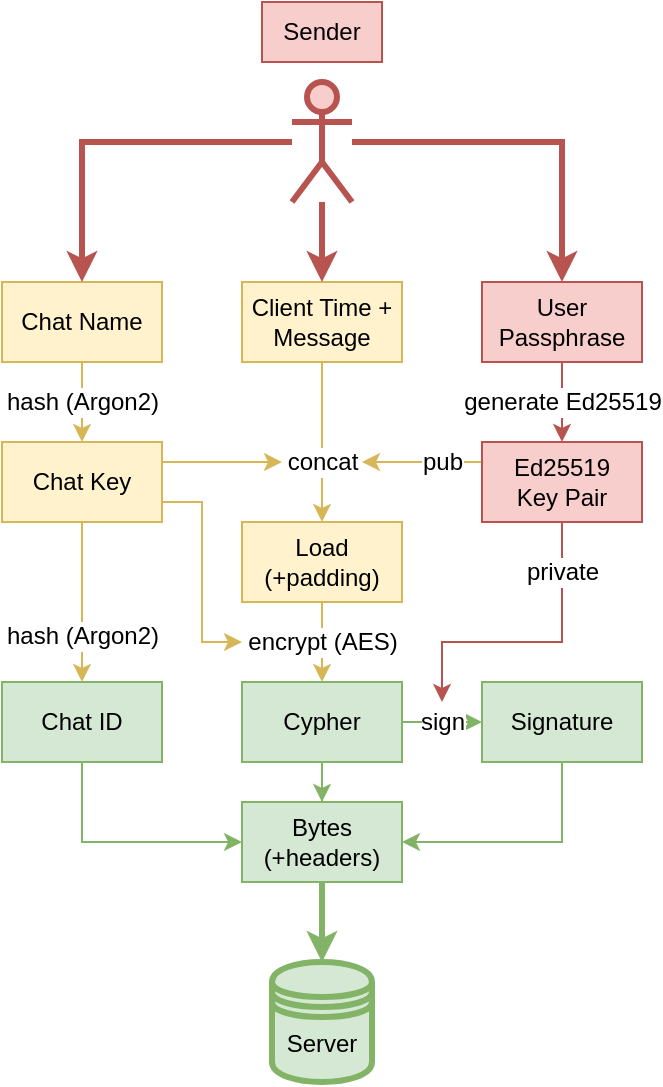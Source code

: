 <mxfile version="20.2.2" type="device" pages="3"><diagram id="xZLzXrFJzc1ec_x03kVY" name="Sending"><mxGraphModel dx="2249" dy="904" grid="1" gridSize="10" guides="1" tooltips="1" connect="1" arrows="1" fold="1" page="1" pageScale="1" pageWidth="827" pageHeight="1169" math="0" shadow="0"><root><mxCell id="0"/><mxCell id="1" parent="0"/><mxCell id="-_7NC-rYwstPteByKh4L-1" value="&lt;font style=&quot;font-size: 12px;&quot;&gt;hash (Argon2)&lt;/font&gt;" style="edgeStyle=orthogonalEdgeStyle;rounded=0;orthogonalLoop=1;jettySize=auto;html=1;fillColor=#fff2cc;strokeColor=#d6b656;" parent="1" source="-_7NC-rYwstPteByKh4L-2" target="-_7NC-rYwstPteByKh4L-24" edge="1"><mxGeometry relative="1" as="geometry"><mxPoint as="offset"/></mxGeometry></mxCell><mxCell id="-_7NC-rYwstPteByKh4L-2" value="Chat Name" style="rounded=0;whiteSpace=wrap;html=1;fillColor=#fff2cc;strokeColor=#d6b656;" parent="1" vertex="1"><mxGeometry x="-800" y="160" width="80" height="40" as="geometry"/></mxCell><mxCell id="-_7NC-rYwstPteByKh4L-3" value="generate Ed25519" style="edgeStyle=orthogonalEdgeStyle;rounded=0;orthogonalLoop=1;jettySize=auto;html=1;fontFamily=Helvetica;fontSize=12;fontColor=default;fillColor=#f8cecc;strokeColor=#b85450;" parent="1" source="-_7NC-rYwstPteByKh4L-4" target="-_7NC-rYwstPteByKh4L-10" edge="1"><mxGeometry relative="1" as="geometry"><mxPoint as="offset"/></mxGeometry></mxCell><mxCell id="-_7NC-rYwstPteByKh4L-4" value="User Passphrase" style="rounded=0;whiteSpace=wrap;html=1;fillColor=#f8cecc;strokeColor=#b85450;" parent="1" vertex="1"><mxGeometry x="-560" y="160" width="80" height="40" as="geometry"/></mxCell><mxCell id="-_7NC-rYwstPteByKh4L-5" value="concat" style="edgeStyle=orthogonalEdgeStyle;rounded=0;orthogonalLoop=1;jettySize=auto;html=1;entryX=0.5;entryY=0;entryDx=0;entryDy=0;fontSize=12;fillColor=#fff2cc;strokeColor=#d6b656;" parent="1" source="-_7NC-rYwstPteByKh4L-6" target="-_7NC-rYwstPteByKh4L-12" edge="1"><mxGeometry x="0.25" relative="1" as="geometry"><Array as="points"/><mxPoint as="offset"/></mxGeometry></mxCell><mxCell id="-_7NC-rYwstPteByKh4L-6" value="Client Time + Message" style="rounded=0;whiteSpace=wrap;html=1;fillColor=#fff2cc;strokeColor=#d6b656;" parent="1" vertex="1"><mxGeometry x="-680" y="160" width="80" height="40" as="geometry"/></mxCell><mxCell id="-_7NC-rYwstPteByKh4L-7" style="edgeStyle=orthogonalEdgeStyle;rounded=0;orthogonalLoop=1;jettySize=auto;html=1;entryX=0;entryY=0.5;entryDx=0;entryDy=0;fontSize=12;exitX=0.5;exitY=1;exitDx=0;exitDy=0;fillColor=#d5e8d4;strokeColor=#82b366;" parent="1" source="-_7NC-rYwstPteByKh4L-8" target="-_7NC-rYwstPteByKh4L-14" edge="1"><mxGeometry relative="1" as="geometry"/></mxCell><mxCell id="-_7NC-rYwstPteByKh4L-8" value="Chat ID" style="rounded=0;whiteSpace=wrap;html=1;fontFamily=Helvetica;fontSize=12;fillColor=#d5e8d4;strokeColor=#82b366;" parent="1" vertex="1"><mxGeometry x="-800" y="360" width="80" height="40" as="geometry"/></mxCell><mxCell id="-_7NC-rYwstPteByKh4L-9" value="pub" style="edgeStyle=orthogonalEdgeStyle;rounded=0;orthogonalLoop=1;jettySize=auto;html=1;fontSize=12;fillColor=#fff2cc;strokeColor=#d6b656;exitX=0;exitY=0.25;exitDx=0;exitDy=0;" parent="1" source="-_7NC-rYwstPteByKh4L-10" edge="1"><mxGeometry x="-0.333" relative="1" as="geometry"><mxPoint x="-620" y="250" as="targetPoint"/><mxPoint as="offset"/></mxGeometry></mxCell><mxCell id="-_7NC-rYwstPteByKh4L-10" value="&lt;div&gt;Ed25519&lt;/div&gt;&lt;div&gt;Key Pair&lt;br&gt;&lt;/div&gt;" style="rounded=0;whiteSpace=wrap;html=1;fontFamily=Helvetica;fontSize=12;fillColor=#f8cecc;strokeColor=#b85450;" parent="1" vertex="1"><mxGeometry x="-560" y="240" width="80" height="40" as="geometry"/></mxCell><mxCell id="-_7NC-rYwstPteByKh4L-11" value="encrypt (AES)" style="edgeStyle=orthogonalEdgeStyle;rounded=0;orthogonalLoop=1;jettySize=auto;html=1;fontSize=12;fillColor=#fff2cc;strokeColor=#d6b656;" parent="1" source="-_7NC-rYwstPteByKh4L-12" target="-_7NC-rYwstPteByKh4L-27" edge="1"><mxGeometry relative="1" as="geometry"><mxPoint as="offset"/></mxGeometry></mxCell><mxCell id="-_7NC-rYwstPteByKh4L-12" value="&lt;div&gt;Load&lt;/div&gt;&lt;div&gt;(+padding)&lt;br&gt;&lt;/div&gt;" style="rounded=0;whiteSpace=wrap;html=1;fontFamily=Helvetica;fontSize=12;fillColor=#fff2cc;strokeColor=#d6b656;" parent="1" vertex="1"><mxGeometry x="-680" y="280" width="80" height="40" as="geometry"/></mxCell><mxCell id="-_7NC-rYwstPteByKh4L-13" value="" style="edgeStyle=orthogonalEdgeStyle;rounded=0;orthogonalLoop=1;jettySize=auto;html=1;fontFamily=Helvetica;fontSize=12;fontColor=default;strokeWidth=3;fillColor=#d5e8d4;strokeColor=#82b366;entryX=0.5;entryY=0;entryDx=0;entryDy=0;" parent="1" source="-_7NC-rYwstPteByKh4L-14" target="-_7NC-rYwstPteByKh4L-19" edge="1"><mxGeometry relative="1" as="geometry"><mxPoint x="-440" y="580" as="targetPoint"/></mxGeometry></mxCell><mxCell id="-_7NC-rYwstPteByKh4L-14" value="&lt;div&gt;Bytes&lt;/div&gt;&lt;div&gt;(+headers)&lt;br&gt;&lt;/div&gt;" style="rounded=0;whiteSpace=wrap;html=1;fontFamily=Helvetica;fontSize=12;fillColor=#d5e8d4;strokeColor=#82b366;" parent="1" vertex="1"><mxGeometry x="-680" y="420" width="80" height="40" as="geometry"/></mxCell><mxCell id="-_7NC-rYwstPteByKh4L-15" style="edgeStyle=orthogonalEdgeStyle;rounded=0;orthogonalLoop=1;jettySize=auto;html=1;entryX=0.5;entryY=0;entryDx=0;entryDy=0;fontFamily=Helvetica;fontSize=12;fontColor=default;strokeWidth=3;fillColor=#f8cecc;strokeColor=#b85450;" parent="1" source="-_7NC-rYwstPteByKh4L-18" target="-_7NC-rYwstPteByKh4L-4" edge="1"><mxGeometry relative="1" as="geometry"/></mxCell><mxCell id="-_7NC-rYwstPteByKh4L-16" style="edgeStyle=orthogonalEdgeStyle;rounded=0;orthogonalLoop=1;jettySize=auto;html=1;entryX=0.5;entryY=0;entryDx=0;entryDy=0;fontFamily=Helvetica;fontSize=12;fontColor=default;strokeWidth=3;fillColor=#f8cecc;strokeColor=#b85450;" parent="1" source="-_7NC-rYwstPteByKh4L-18" target="-_7NC-rYwstPteByKh4L-6" edge="1"><mxGeometry relative="1" as="geometry"/></mxCell><mxCell id="-_7NC-rYwstPteByKh4L-17" style="edgeStyle=orthogonalEdgeStyle;rounded=0;orthogonalLoop=1;jettySize=auto;html=1;entryX=0.5;entryY=0;entryDx=0;entryDy=0;fontFamily=Helvetica;fontSize=12;fontColor=default;strokeWidth=3;fillColor=#f8cecc;strokeColor=#b85450;" parent="1" source="-_7NC-rYwstPteByKh4L-18" target="-_7NC-rYwstPteByKh4L-2" edge="1"><mxGeometry relative="1" as="geometry"/></mxCell><mxCell id="-_7NC-rYwstPteByKh4L-18" value="" style="shape=umlActor;verticalLabelPosition=bottom;verticalAlign=top;html=1;outlineConnect=0;rounded=0;fontFamily=Helvetica;fontSize=12;strokeColor=#b85450;strokeWidth=3;fillColor=#f8cecc;" parent="1" vertex="1"><mxGeometry x="-655" y="60" width="30" height="60" as="geometry"/></mxCell><mxCell id="-_7NC-rYwstPteByKh4L-19" value="&lt;div&gt;Server&lt;/div&gt;" style="shape=datastore;whiteSpace=wrap;html=1;rounded=0;fontFamily=Helvetica;fontSize=12;strokeColor=#82b366;strokeWidth=3;fillColor=#d5e8d4;" parent="1" vertex="1"><mxGeometry x="-665" y="500" width="50" height="60" as="geometry"/></mxCell><mxCell id="-_7NC-rYwstPteByKh4L-20" value="Sender" style="text;html=1;strokeColor=#b85450;fillColor=#f8cecc;align=center;verticalAlign=middle;whiteSpace=wrap;rounded=0;fontSize=12;" parent="1" vertex="1"><mxGeometry x="-670" y="20" width="60" height="30" as="geometry"/></mxCell><mxCell id="-_7NC-rYwstPteByKh4L-21" value="&lt;font style=&quot;font-size: 12px;&quot;&gt;hash (&lt;/font&gt;&lt;font style=&quot;font-size: 12px;&quot;&gt;&lt;font style=&quot;font-size: 12px;&quot;&gt;Argon2&lt;/font&gt;)&lt;br&gt;&lt;/font&gt;" style="edgeStyle=orthogonalEdgeStyle;rounded=0;orthogonalLoop=1;jettySize=auto;html=1;fillColor=#fff2cc;strokeColor=#d6b656;" parent="1" source="-_7NC-rYwstPteByKh4L-24" target="-_7NC-rYwstPteByKh4L-8" edge="1"><mxGeometry x="0.429" relative="1" as="geometry"><mxPoint as="offset"/></mxGeometry></mxCell><mxCell id="-_7NC-rYwstPteByKh4L-22" style="edgeStyle=orthogonalEdgeStyle;rounded=0;orthogonalLoop=1;jettySize=auto;html=1;fontSize=12;fillColor=#fff2cc;strokeColor=#d6b656;exitX=1;exitY=0.75;exitDx=0;exitDy=0;" parent="1" source="-_7NC-rYwstPteByKh4L-24" edge="1"><mxGeometry relative="1" as="geometry"><mxPoint x="-680" y="340" as="targetPoint"/><Array as="points"><mxPoint x="-700" y="270"/><mxPoint x="-700" y="340"/><mxPoint x="-680" y="340"/></Array></mxGeometry></mxCell><mxCell id="-_7NC-rYwstPteByKh4L-23" style="edgeStyle=orthogonalEdgeStyle;rounded=0;orthogonalLoop=1;jettySize=auto;html=1;fontSize=12;exitX=1;exitY=0.25;exitDx=0;exitDy=0;fillColor=#fff2cc;strokeColor=#d6b656;" parent="1" source="-_7NC-rYwstPteByKh4L-24" edge="1"><mxGeometry relative="1" as="geometry"><mxPoint x="-660" y="250" as="targetPoint"/><Array as="points"><mxPoint x="-660" y="250"/></Array></mxGeometry></mxCell><mxCell id="-_7NC-rYwstPteByKh4L-24" value="Chat Key" style="rounded=0;whiteSpace=wrap;html=1;fillColor=#fff2cc;strokeColor=#d6b656;" parent="1" vertex="1"><mxGeometry x="-800" y="240" width="80" height="40" as="geometry"/></mxCell><mxCell id="-_7NC-rYwstPteByKh4L-25" value="sign" style="edgeStyle=orthogonalEdgeStyle;rounded=0;orthogonalLoop=1;jettySize=auto;html=1;fontSize=12;fillColor=#d5e8d4;strokeColor=#82b366;entryX=0;entryY=0.5;entryDx=0;entryDy=0;" parent="1" source="-_7NC-rYwstPteByKh4L-27" target="-_7NC-rYwstPteByKh4L-29" edge="1"><mxGeometry relative="1" as="geometry"><mxPoint as="offset"/></mxGeometry></mxCell><mxCell id="-_7NC-rYwstPteByKh4L-26" style="edgeStyle=orthogonalEdgeStyle;rounded=0;orthogonalLoop=1;jettySize=auto;html=1;entryX=0.5;entryY=0;entryDx=0;entryDy=0;fontSize=12;fillColor=#d5e8d4;strokeColor=#82b366;" parent="1" source="-_7NC-rYwstPteByKh4L-27" target="-_7NC-rYwstPteByKh4L-14" edge="1"><mxGeometry relative="1" as="geometry"/></mxCell><mxCell id="-_7NC-rYwstPteByKh4L-27" value="Cypher" style="rounded=0;whiteSpace=wrap;html=1;fontFamily=Helvetica;fontSize=12;fillColor=#d5e8d4;strokeColor=#82b366;" parent="1" vertex="1"><mxGeometry x="-680" y="360" width="80" height="40" as="geometry"/></mxCell><mxCell id="-_7NC-rYwstPteByKh4L-28" style="edgeStyle=orthogonalEdgeStyle;rounded=0;orthogonalLoop=1;jettySize=auto;html=1;entryX=1;entryY=0.5;entryDx=0;entryDy=0;fontSize=12;exitX=0.5;exitY=1;exitDx=0;exitDy=0;fillColor=#d5e8d4;strokeColor=#82b366;" parent="1" source="-_7NC-rYwstPteByKh4L-29" target="-_7NC-rYwstPteByKh4L-14" edge="1"><mxGeometry relative="1" as="geometry"/></mxCell><mxCell id="-_7NC-rYwstPteByKh4L-29" value="Signature" style="rounded=0;whiteSpace=wrap;html=1;fontFamily=Helvetica;fontSize=12;fillColor=#d5e8d4;strokeColor=#82b366;" parent="1" vertex="1"><mxGeometry x="-560" y="360" width="80" height="40" as="geometry"/></mxCell><mxCell id="-_7NC-rYwstPteByKh4L-36" value="private" style="endArrow=classic;html=1;rounded=0;fontFamily=Helvetica;fontSize=12;fontColor=default;strokeWidth=1;fillColor=#f8cecc;strokeColor=#b85450;edgeStyle=orthogonalEdgeStyle;exitX=0.5;exitY=1;exitDx=0;exitDy=0;" parent="1" source="-_7NC-rYwstPteByKh4L-10" edge="1"><mxGeometry x="-0.667" width="50" height="50" relative="1" as="geometry"><mxPoint x="-520" y="210" as="sourcePoint"/><mxPoint x="-580" y="370" as="targetPoint"/><Array as="points"><mxPoint x="-520" y="340"/><mxPoint x="-580" y="340"/></Array><mxPoint as="offset"/></mxGeometry></mxCell></root></mxGraphModel></diagram><diagram id="hAGrTTBokDGOaWLGZf9r" name="Receiving"><mxGraphModel dx="2009" dy="783" grid="1" gridSize="10" guides="1" tooltips="1" connect="1" arrows="1" fold="1" page="1" pageScale="1" pageWidth="827" pageHeight="1169" math="0" shadow="0"><root><mxCell id="0"/><mxCell id="1" parent="0"/><mxCell id="O479JYSg34DaFg7XY8rN-1" value="&lt;div&gt;Server&lt;/div&gt;" style="shape=datastore;whiteSpace=wrap;html=1;rounded=0;fontFamily=Helvetica;fontSize=12;strokeColor=#82b366;strokeWidth=3;fillColor=#d5e8d4;" vertex="1" parent="1"><mxGeometry x="-785" y="60" width="50" height="60" as="geometry"/></mxCell><mxCell id="O479JYSg34DaFg7XY8rN-2" value="Reciever" style="text;html=1;strokeColor=#d6b656;fillColor=#fff2cc;align=center;verticalAlign=middle;whiteSpace=wrap;rounded=0;fontSize=12;" vertex="1" parent="1"><mxGeometry x="-660" y="60" width="60" height="30" as="geometry"/></mxCell><mxCell id="O479JYSg34DaFg7XY8rN-3" value="" style="shape=umlActor;verticalLabelPosition=bottom;verticalAlign=top;html=1;outlineConnect=0;rounded=0;fontFamily=Helvetica;fontSize=12;strokeColor=#d6b656;strokeWidth=3;fillColor=#fff2cc;" vertex="1" parent="1"><mxGeometry x="-695" y="60" width="30" height="60" as="geometry"/></mxCell><mxCell id="O479JYSg34DaFg7XY8rN-4" value="&lt;font style=&quot;font-size: 12px;&quot;&gt;hash (Argon2)&lt;/font&gt;" style="edgeStyle=orthogonalEdgeStyle;rounded=0;orthogonalLoop=1;jettySize=auto;html=1;fontSize=12;fillColor=#fff2cc;strokeColor=#d6b656;" edge="1" parent="1" source="O479JYSg34DaFg7XY8rN-5" target="O479JYSg34DaFg7XY8rN-12"><mxGeometry relative="1" as="geometry"><mxPoint as="offset"/></mxGeometry></mxCell><mxCell id="O479JYSg34DaFg7XY8rN-5" value="Chat Name" style="rounded=0;whiteSpace=wrap;html=1;fillColor=#fff2cc;strokeColor=#d6b656;" vertex="1" parent="1"><mxGeometry x="-720" y="160" width="80" height="40" as="geometry"/></mxCell><mxCell id="O479JYSg34DaFg7XY8rN-6" style="edgeStyle=orthogonalEdgeStyle;rounded=0;orthogonalLoop=1;jettySize=auto;html=1;entryX=0.5;entryY=0;entryDx=0;entryDy=0;fontFamily=Helvetica;fontSize=12;fontColor=default;strokeWidth=3;fillColor=#fff2cc;strokeColor=#d6b656;" edge="1" parent="1" source="O479JYSg34DaFg7XY8rN-3" target="O479JYSg34DaFg7XY8rN-5"><mxGeometry relative="1" as="geometry"><mxPoint x="-683" y="130" as="sourcePoint"/><mxPoint x="-683" y="160" as="targetPoint"/></mxGeometry></mxCell><mxCell id="GWrurifpLvIn3Dj_nIwv-2" style="edgeStyle=orthogonalEdgeStyle;rounded=0;orthogonalLoop=1;jettySize=auto;html=1;exitX=0;exitY=0.5;exitDx=0;exitDy=0;fontSize=12;fillColor=#d5e8d4;strokeColor=#82b366;" edge="1" parent="1" source="O479JYSg34DaFg7XY8rN-8"><mxGeometry relative="1" as="geometry"><mxPoint x="-740" y="340" as="targetPoint"/></mxGeometry></mxCell><mxCell id="O479JYSg34DaFg7XY8rN-8" value="Chat ID" style="rounded=0;whiteSpace=wrap;html=1;fontFamily=Helvetica;fontSize=12;fillColor=#d5e8d4;strokeColor=#82b366;" vertex="1" parent="1"><mxGeometry x="-720" y="320" width="80" height="40" as="geometry"/></mxCell><mxCell id="O479JYSg34DaFg7XY8rN-9" value="&lt;font style=&quot;font-size: 12px;&quot;&gt;hash (Argon2)&lt;/font&gt;" style="edgeStyle=orthogonalEdgeStyle;rounded=0;orthogonalLoop=1;jettySize=auto;html=1;fontSize=12;fillColor=#fff2cc;strokeColor=#d6b656;" edge="1" parent="1" source="O479JYSg34DaFg7XY8rN-12" target="O479JYSg34DaFg7XY8rN-8"><mxGeometry relative="1" as="geometry"><mxPoint as="offset"/></mxGeometry></mxCell><mxCell id="O479JYSg34DaFg7XY8rN-10" style="edgeStyle=orthogonalEdgeStyle;rounded=0;orthogonalLoop=1;jettySize=auto;html=1;fontSize=12;fillColor=#fff2cc;strokeColor=#d6b656;exitX=1;exitY=0.75;exitDx=0;exitDy=0;" edge="1" parent="1" source="O479JYSg34DaFg7XY8rN-12"><mxGeometry relative="1" as="geometry"><mxPoint x="-605" y="380" as="targetPoint"/><Array as="points"><mxPoint x="-620" y="270"/><mxPoint x="-620" y="380"/></Array></mxGeometry></mxCell><mxCell id="O479JYSg34DaFg7XY8rN-11" style="edgeStyle=orthogonalEdgeStyle;rounded=0;orthogonalLoop=1;jettySize=auto;html=1;entryX=0;entryY=0.5;entryDx=0;entryDy=0;fontSize=12;exitX=1;exitY=0.25;exitDx=0;exitDy=0;fillColor=#e1d5e7;strokeColor=#9673a6;" edge="1" parent="1" source="O479JYSg34DaFg7XY8rN-12" target="O479JYSg34DaFg7XY8rN-36"><mxGeometry relative="1" as="geometry"/></mxCell><mxCell id="O479JYSg34DaFg7XY8rN-12" value="Chat Key" style="rounded=0;whiteSpace=wrap;html=1;fillColor=#fff2cc;strokeColor=#d6b656;" vertex="1" parent="1"><mxGeometry x="-720" y="240" width="80" height="40" as="geometry"/></mxCell><mxCell id="O479JYSg34DaFg7XY8rN-13" style="edgeStyle=orthogonalEdgeStyle;rounded=0;orthogonalLoop=1;jettySize=auto;html=1;exitX=0.5;exitY=1;exitDx=0;exitDy=0;entryX=0;entryY=0.5;entryDx=0;entryDy=0;fontSize=12;fillColor=#d5e8d4;strokeColor=#82b366;" edge="1" parent="1" source="O479JYSg34DaFg7XY8rN-16" target="O479JYSg34DaFg7XY8rN-23"><mxGeometry relative="1" as="geometry"><Array as="points"><mxPoint x="-680" y="500"/></Array></mxGeometry></mxCell><mxCell id="O479JYSg34DaFg7XY8rN-14" style="edgeStyle=orthogonalEdgeStyle;rounded=0;orthogonalLoop=1;jettySize=auto;html=1;exitX=0.75;exitY=1;exitDx=0;exitDy=0;entryX=0.25;entryY=1;entryDx=0;entryDy=0;fontSize=12;fillColor=#d5e8d4;strokeColor=#82b366;" edge="1" parent="1" source="O479JYSg34DaFg7XY8rN-16" target="O479JYSg34DaFg7XY8rN-19"><mxGeometry relative="1" as="geometry"/></mxCell><mxCell id="O479JYSg34DaFg7XY8rN-15" style="edgeStyle=orthogonalEdgeStyle;rounded=0;orthogonalLoop=1;jettySize=auto;html=1;exitX=0.25;exitY=1;exitDx=0;exitDy=0;entryX=0.25;entryY=0;entryDx=0;entryDy=0;fontSize=12;fillColor=#d5e8d4;strokeColor=#82b366;" edge="1" parent="1" source="O479JYSg34DaFg7XY8rN-16" target="O479JYSg34DaFg7XY8rN-21"><mxGeometry relative="1" as="geometry"/></mxCell><mxCell id="O479JYSg34DaFg7XY8rN-16" value="&lt;div&gt;Bytes&lt;/div&gt;&lt;div&gt;(1 message)&lt;br&gt;&lt;/div&gt;" style="rounded=0;whiteSpace=wrap;html=1;fontFamily=Helvetica;fontSize=12;fillColor=#d5e8d4;strokeColor=#82b366;" vertex="1" parent="1"><mxGeometry x="-720" y="400" width="80" height="40" as="geometry"/></mxCell><mxCell id="O479JYSg34DaFg7XY8rN-17" value="&lt;div&gt;decrypt (AES)&lt;br&gt;&lt;/div&gt;" style="edgeStyle=orthogonalEdgeStyle;rounded=0;orthogonalLoop=1;jettySize=auto;html=1;entryX=0.5;entryY=1;entryDx=0;entryDy=0;fontSize=12;fillColor=#d5e8d4;strokeColor=#82b366;" edge="1" parent="1" source="O479JYSg34DaFg7XY8rN-19" target="O479JYSg34DaFg7XY8rN-35"><mxGeometry relative="1" as="geometry"><mxPoint as="offset"/></mxGeometry></mxCell><mxCell id="O479JYSg34DaFg7XY8rN-18" style="edgeStyle=orthogonalEdgeStyle;rounded=0;orthogonalLoop=1;jettySize=auto;html=1;exitX=0.75;exitY=1;exitDx=0;exitDy=0;entryX=0.25;entryY=0;entryDx=0;entryDy=0;fontSize=12;fillColor=#e1d5e7;strokeColor=#9673a6;" edge="1" parent="1" source="O479JYSg34DaFg7XY8rN-19" target="O479JYSg34DaFg7XY8rN-38"><mxGeometry relative="1" as="geometry"/></mxCell><mxCell id="O479JYSg34DaFg7XY8rN-19" value="Cypher" style="rounded=0;whiteSpace=wrap;html=1;fontFamily=Helvetica;fontSize=12;fillColor=#d5e8d4;strokeColor=#82b366;" vertex="1" parent="1"><mxGeometry x="-600" y="400" width="80" height="40" as="geometry"/></mxCell><mxCell id="O479JYSg34DaFg7XY8rN-20" value="" style="edgeStyle=orthogonalEdgeStyle;rounded=0;orthogonalLoop=1;jettySize=auto;html=1;fontSize=12;fillColor=#e1d5e7;strokeColor=#9673a6;" edge="1" parent="1" source="O479JYSg34DaFg7XY8rN-21" target="O479JYSg34DaFg7XY8rN-37"><mxGeometry relative="1" as="geometry"/></mxCell><mxCell id="O479JYSg34DaFg7XY8rN-21" value="Server time" style="rounded=0;whiteSpace=wrap;html=1;fontFamily=Helvetica;fontSize=12;fillColor=#d5e8d4;strokeColor=#82b366;" vertex="1" parent="1"><mxGeometry x="-720" y="540" width="80" height="40" as="geometry"/></mxCell><mxCell id="O479JYSg34DaFg7XY8rN-22" value="" style="edgeStyle=orthogonalEdgeStyle;rounded=0;orthogonalLoop=1;jettySize=auto;html=1;fontSize=12;fillColor=#e1d5e7;strokeColor=#9673a6;" edge="1" parent="1" source="O479JYSg34DaFg7XY8rN-23" target="O479JYSg34DaFg7XY8rN-38"><mxGeometry relative="1" as="geometry"/></mxCell><mxCell id="O479JYSg34DaFg7XY8rN-23" value="Signature" style="rounded=0;whiteSpace=wrap;html=1;fontFamily=Helvetica;fontSize=12;fillColor=#d5e8d4;strokeColor=#82b366;" vertex="1" parent="1"><mxGeometry x="-600" y="480" width="80" height="40" as="geometry"/></mxCell><mxCell id="O479JYSg34DaFg7XY8rN-24" style="edgeStyle=orthogonalEdgeStyle;rounded=0;orthogonalLoop=1;jettySize=auto;html=1;exitX=0.5;exitY=0;exitDx=0;exitDy=0;entryX=0.5;entryY=1;entryDx=0;entryDy=0;fontSize=12;fillColor=#e1d5e7;strokeColor=#9673a6;" edge="1" parent="1" source="O479JYSg34DaFg7XY8rN-25" target="O479JYSg34DaFg7XY8rN-36"><mxGeometry relative="1" as="geometry"/></mxCell><mxCell id="O479JYSg34DaFg7XY8rN-25" value="&lt;div&gt;Received&lt;/div&gt;&lt;div&gt;Chat Key&lt;br&gt;&lt;/div&gt;" style="rounded=0;whiteSpace=wrap;html=1;fontFamily=Helvetica;fontSize=12;fillColor=#fff2cc;strokeColor=#d6b656;" vertex="1" parent="1"><mxGeometry x="-600" y="240" width="80" height="40" as="geometry"/></mxCell><mxCell id="O479JYSg34DaFg7XY8rN-26" value="" style="edgeStyle=orthogonalEdgeStyle;rounded=0;orthogonalLoop=1;jettySize=auto;html=1;fontSize=12;fillColor=#e1d5e7;strokeColor=#9673a6;" edge="1" parent="1" source="O479JYSg34DaFg7XY8rN-27" target="O479JYSg34DaFg7XY8rN-37"><mxGeometry relative="1" as="geometry"/></mxCell><mxCell id="O479JYSg34DaFg7XY8rN-27" value="&lt;div&gt;Received&lt;/div&gt;&lt;div&gt;Time&lt;br&gt;&lt;/div&gt;" style="rounded=0;whiteSpace=wrap;html=1;fontFamily=Helvetica;fontSize=12;fillColor=#fff2cc;strokeColor=#d6b656;" vertex="1" parent="1"><mxGeometry x="-480" y="540" width="80" height="40" as="geometry"/></mxCell><mxCell id="O479JYSg34DaFg7XY8rN-28" value="Message" style="rounded=0;whiteSpace=wrap;html=1;fontFamily=Helvetica;fontSize=12;fillColor=#fff2cc;strokeColor=#d6b656;" vertex="1" parent="1"><mxGeometry x="-480" y="280" width="80" height="40" as="geometry"/></mxCell><mxCell id="O479JYSg34DaFg7XY8rN-29" style="edgeStyle=orthogonalEdgeStyle;rounded=0;orthogonalLoop=1;jettySize=auto;html=1;exitX=0.75;exitY=1;exitDx=0;exitDy=0;entryX=0.75;entryY=0;entryDx=0;entryDy=0;fontSize=12;fillColor=#e1d5e7;strokeColor=#9673a6;" edge="1" parent="1" source="O479JYSg34DaFg7XY8rN-30" target="O479JYSg34DaFg7XY8rN-38"><mxGeometry relative="1" as="geometry"/></mxCell><mxCell id="O479JYSg34DaFg7XY8rN-30" value="Public Key" style="rounded=0;whiteSpace=wrap;html=1;fontFamily=Helvetica;fontSize=12;fillColor=#fff2cc;strokeColor=#d6b656;" vertex="1" parent="1"><mxGeometry x="-480" y="400" width="80" height="40" as="geometry"/></mxCell><mxCell id="O479JYSg34DaFg7XY8rN-31" value="" style="edgeStyle=orthogonalEdgeStyle;rounded=0;orthogonalLoop=1;jettySize=auto;html=1;fontSize=12;fillColor=#fff2cc;strokeColor=#d6b656;" edge="1" parent="1" source="O479JYSg34DaFg7XY8rN-35" target="O479JYSg34DaFg7XY8rN-25"><mxGeometry relative="1" as="geometry"/></mxCell><mxCell id="O479JYSg34DaFg7XY8rN-32" style="edgeStyle=orthogonalEdgeStyle;rounded=0;orthogonalLoop=1;jettySize=auto;html=1;exitX=1;exitY=0.75;exitDx=0;exitDy=0;fontSize=12;fillColor=#fff2cc;strokeColor=#d6b656;" edge="1" parent="1" source="O479JYSg34DaFg7XY8rN-35" target="O479JYSg34DaFg7XY8rN-30"><mxGeometry relative="1" as="geometry"><Array as="points"><mxPoint x="-440" y="350"/></Array></mxGeometry></mxCell><mxCell id="O479JYSg34DaFg7XY8rN-33" style="edgeStyle=orthogonalEdgeStyle;rounded=0;orthogonalLoop=1;jettySize=auto;html=1;fontSize=12;fillColor=#fff2cc;strokeColor=#d6b656;entryX=1;entryY=0.5;entryDx=0;entryDy=0;" edge="1" parent="1" source="O479JYSg34DaFg7XY8rN-35" target="O479JYSg34DaFg7XY8rN-27"><mxGeometry relative="1" as="geometry"><Array as="points"><mxPoint x="-380" y="340"/><mxPoint x="-380" y="560"/></Array></mxGeometry></mxCell><mxCell id="O479JYSg34DaFg7XY8rN-34" style="edgeStyle=orthogonalEdgeStyle;rounded=0;orthogonalLoop=1;jettySize=auto;html=1;exitX=1;exitY=0.25;exitDx=0;exitDy=0;entryX=0;entryY=0.5;entryDx=0;entryDy=0;fontSize=12;fillColor=#fff2cc;strokeColor=#d6b656;" edge="1" parent="1" source="O479JYSg34DaFg7XY8rN-35" target="O479JYSg34DaFg7XY8rN-28"><mxGeometry relative="1" as="geometry"/></mxCell><mxCell id="O479JYSg34DaFg7XY8rN-35" value="&lt;div&gt;Load&lt;/div&gt;&lt;div&gt;(+padding)&lt;br&gt;&lt;/div&gt;" style="rounded=0;whiteSpace=wrap;html=1;fontFamily=Helvetica;fontSize=12;fillColor=#fff2cc;strokeColor=#d6b656;" vertex="1" parent="1"><mxGeometry x="-600" y="320" width="80" height="40" as="geometry"/></mxCell><mxCell id="O479JYSg34DaFg7XY8rN-36" value="&lt;div&gt;Reject&lt;/div&gt;&lt;div&gt;incorrect chat&lt;br&gt;&lt;/div&gt;" style="rounded=0;whiteSpace=wrap;html=1;fontFamily=Helvetica;fontSize=12;fillColor=#e1d5e7;strokeColor=#9673a6;" vertex="1" parent="1"><mxGeometry x="-600" y="160" width="80" height="40" as="geometry"/></mxCell><mxCell id="O479JYSg34DaFg7XY8rN-37" value="&lt;div&gt;Reject&lt;/div&gt;&lt;div&gt;inconsistency?&lt;br&gt;&lt;/div&gt;" style="rounded=0;whiteSpace=wrap;html=1;fontFamily=Helvetica;fontSize=12;fillColor=#e1d5e7;strokeColor=#9673a6;" vertex="1" parent="1"><mxGeometry x="-600" y="540" width="80" height="40" as="geometry"/></mxCell><mxCell id="O479JYSg34DaFg7XY8rN-38" value="&lt;div&gt;Reject&lt;/div&gt;&lt;div&gt;Failed verify&lt;br&gt;&lt;/div&gt;" style="rounded=0;whiteSpace=wrap;html=1;fontFamily=Helvetica;fontSize=12;fillColor=#e1d5e7;strokeColor=#9673a6;" vertex="1" parent="1"><mxGeometry x="-480" y="480" width="80" height="40" as="geometry"/></mxCell><mxCell id="GWrurifpLvIn3Dj_nIwv-1" value="request" style="edgeStyle=orthogonalEdgeStyle;rounded=0;orthogonalLoop=1;jettySize=auto;html=1;fontFamily=Helvetica;fontSize=12;fontColor=default;strokeWidth=3;fillColor=#d5e8d4;strokeColor=#82b366;entryX=0;entryY=0.5;entryDx=0;entryDy=0;exitX=0.5;exitY=1;exitDx=0;exitDy=0;" edge="1" parent="1" source="O479JYSg34DaFg7XY8rN-1" target="O479JYSg34DaFg7XY8rN-16"><mxGeometry x="0.294" relative="1" as="geometry"><mxPoint x="-805" y="20" as="targetPoint"/><mxPoint x="-805" y="-20" as="sourcePoint"/><Array as="points"><mxPoint x="-760" y="120"/><mxPoint x="-760" y="420"/></Array><mxPoint as="offset"/></mxGeometry></mxCell></root></mxGraphModel></diagram><diagram id="2jTedE6Y3Wq0gbRoDdgd" name="Both"><mxGraphModel dx="1921" dy="695" grid="1" gridSize="10" guides="1" tooltips="1" connect="1" arrows="1" fold="1" page="1" pageScale="1" pageWidth="827" pageHeight="1169" background="#F8F8F8" math="0" shadow="0"><root><mxCell id="0"/><mxCell id="1" parent="0"/><mxCell id="vdFHpgvtoAJbwgvqeLhz-3" value="generate Ed25519" style="edgeStyle=orthogonalEdgeStyle;rounded=0;orthogonalLoop=1;jettySize=auto;html=1;fontFamily=Helvetica;fontSize=12;fontColor=default;fillColor=#f8cecc;strokeColor=#b85450;labelBackgroundColor=#F8F8F8;" parent="1" source="vdFHpgvtoAJbwgvqeLhz-4" target="vdFHpgvtoAJbwgvqeLhz-10" edge="1"><mxGeometry relative="1" as="geometry"><mxPoint as="offset"/></mxGeometry></mxCell><mxCell id="vdFHpgvtoAJbwgvqeLhz-4" value="User Passphrase" style="rounded=0;whiteSpace=wrap;html=1;fillColor=#f8cecc;strokeColor=#b85450;" parent="1" vertex="1"><mxGeometry x="-800" y="160" width="80" height="40" as="geometry"/></mxCell><mxCell id="vdFHpgvtoAJbwgvqeLhz-5" value="concat" style="edgeStyle=orthogonalEdgeStyle;rounded=0;orthogonalLoop=1;jettySize=auto;html=1;entryX=0.5;entryY=0;entryDx=0;entryDy=0;fontSize=12;fillColor=#fff2cc;strokeColor=#d6b656;labelBackgroundColor=#F8F8F8;" parent="1" source="vdFHpgvtoAJbwgvqeLhz-6" target="vdFHpgvtoAJbwgvqeLhz-12" edge="1"><mxGeometry x="0.25" relative="1" as="geometry"><Array as="points"/><mxPoint as="offset"/></mxGeometry></mxCell><mxCell id="vdFHpgvtoAJbwgvqeLhz-6" value="Client Time + Message" style="rounded=0;whiteSpace=wrap;html=1;fillColor=#fff2cc;strokeColor=#d6b656;" parent="1" vertex="1"><mxGeometry x="-680" y="160" width="80" height="40" as="geometry"/></mxCell><mxCell id="DBZF-6Bs9qPVtHMtBda0-1" value="pub" style="edgeStyle=orthogonalEdgeStyle;rounded=0;orthogonalLoop=1;jettySize=auto;html=1;exitX=1;exitY=0.25;exitDx=0;exitDy=0;fontSize=12;strokeWidth=1;fillColor=#fff2cc;strokeColor=#d6b656;entryX=0.25;entryY=0;entryDx=0;entryDy=0;labelBackgroundColor=#F8F8F8;" parent="1" source="vdFHpgvtoAJbwgvqeLhz-10" target="vdFHpgvtoAJbwgvqeLhz-12" edge="1"><mxGeometry x="-0.333" relative="1" as="geometry"><mxPoint x="-660" y="250" as="targetPoint"/><mxPoint as="offset"/></mxGeometry></mxCell><mxCell id="Nc770ZaUbpl4ftwO9lyu-2" value="" style="edgeStyle=orthogonalEdgeStyle;rounded=0;orthogonalLoop=1;jettySize=auto;html=1;exitX=0.5;exitY=1;exitDx=0;exitDy=0;fontSize=12;strokeWidth=1;fillColor=#f8cecc;strokeColor=#b85450;labelBackgroundColor=#F8F8F8;" parent="1" source="vdFHpgvtoAJbwgvqeLhz-10" edge="1"><mxGeometry x="-0.714" relative="1" as="geometry"><mxPoint x="-700" y="360" as="targetPoint"/><mxPoint as="offset"/></mxGeometry></mxCell><mxCell id="vdFHpgvtoAJbwgvqeLhz-10" value="&lt;div&gt;Ed25519&lt;/div&gt;&lt;div&gt;Keypair&lt;br&gt;&lt;/div&gt;" style="rounded=0;whiteSpace=wrap;html=1;fontFamily=Helvetica;fontSize=12;fillColor=#f8cecc;strokeColor=#b85450;" parent="1" vertex="1"><mxGeometry x="-800" y="240" width="80" height="40" as="geometry"/></mxCell><mxCell id="vdFHpgvtoAJbwgvqeLhz-11" value="encrypt (AES)" style="edgeStyle=orthogonalEdgeStyle;rounded=0;orthogonalLoop=1;jettySize=auto;html=1;fontSize=12;fillColor=#fff2cc;strokeColor=#d6b656;labelBackgroundColor=#F8F8F8;" parent="1" source="vdFHpgvtoAJbwgvqeLhz-12" target="vdFHpgvtoAJbwgvqeLhz-25" edge="1"><mxGeometry relative="1" as="geometry"><mxPoint as="offset"/></mxGeometry></mxCell><mxCell id="vdFHpgvtoAJbwgvqeLhz-12" value="&lt;div&gt;Load&lt;/div&gt;&lt;div&gt;(+padding)&lt;br&gt;&lt;/div&gt;" style="rounded=0;whiteSpace=wrap;html=1;fontFamily=Helvetica;fontSize=12;fillColor=#fff2cc;strokeColor=#d6b656;" parent="1" vertex="1"><mxGeometry x="-680" y="280" width="80" height="40" as="geometry"/></mxCell><mxCell id="vdFHpgvtoAJbwgvqeLhz-13" value="&lt;div&gt;Bytes&lt;/div&gt;&lt;div&gt;(+headers)&lt;br&gt;&lt;/div&gt;" style="rounded=0;whiteSpace=wrap;html=1;fontFamily=Helvetica;fontSize=12;fillColor=#d5e8d4;strokeColor=#82b366;" parent="1" vertex="1"><mxGeometry x="-680" y="440" width="80" height="40" as="geometry"/></mxCell><mxCell id="vdFHpgvtoAJbwgvqeLhz-15" style="edgeStyle=orthogonalEdgeStyle;rounded=0;orthogonalLoop=1;jettySize=auto;html=1;entryX=0.5;entryY=0;entryDx=0;entryDy=0;fontFamily=Helvetica;fontSize=12;fontColor=default;strokeWidth=3;fillColor=#f8cecc;strokeColor=#b85450;" parent="1" source="vdFHpgvtoAJbwgvqeLhz-17" target="vdFHpgvtoAJbwgvqeLhz-6" edge="1"><mxGeometry relative="1" as="geometry"/></mxCell><mxCell id="vdFHpgvtoAJbwgvqeLhz-17" value="" style="shape=umlActor;verticalLabelPosition=bottom;verticalAlign=top;html=1;outlineConnect=0;rounded=0;fontFamily=Helvetica;fontSize=12;strokeColor=#b85450;strokeWidth=3;fillColor=#f8cecc;" parent="1" vertex="1"><mxGeometry x="-655" y="60" width="30" height="60" as="geometry"/></mxCell><mxCell id="vdFHpgvtoAJbwgvqeLhz-18" value="Sender" style="text;html=1;strokeColor=#b85450;fillColor=#f8cecc;align=center;verticalAlign=middle;whiteSpace=wrap;rounded=0;fontSize=12;" parent="1" vertex="1"><mxGeometry x="-620" y="50" width="60" height="30" as="geometry"/></mxCell><mxCell id="vdFHpgvtoAJbwgvqeLhz-24" value="concat" style="edgeStyle=orthogonalEdgeStyle;rounded=0;orthogonalLoop=1;jettySize=auto;html=1;exitX=0.5;exitY=1;exitDx=0;exitDy=0;entryX=0.5;entryY=0;entryDx=0;entryDy=0;fontSize=12;fillColor=#d5e8d4;strokeColor=#82b366;labelBackgroundColor=#F8F8F8;" parent="1" source="vdFHpgvtoAJbwgvqeLhz-25" target="vdFHpgvtoAJbwgvqeLhz-13" edge="1"><mxGeometry relative="1" as="geometry"/></mxCell><mxCell id="Nc770ZaUbpl4ftwO9lyu-1" value="sign" style="edgeStyle=orthogonalEdgeStyle;rounded=0;orthogonalLoop=1;jettySize=auto;html=1;fontSize=12;strokeWidth=1;fillColor=#d5e8d4;strokeColor=#82b366;labelBackgroundColor=#F8F8F8;" parent="1" source="vdFHpgvtoAJbwgvqeLhz-25" target="vdFHpgvtoAJbwgvqeLhz-27" edge="1"><mxGeometry y="-10" relative="1" as="geometry"><mxPoint as="offset"/></mxGeometry></mxCell><mxCell id="vdFHpgvtoAJbwgvqeLhz-25" value="Cypher" style="rounded=0;whiteSpace=wrap;html=1;fontFamily=Helvetica;fontSize=12;fillColor=#d5e8d4;strokeColor=#82b366;" parent="1" vertex="1"><mxGeometry x="-680" y="360" width="80" height="40" as="geometry"/></mxCell><mxCell id="3gpCvmwtMi9gpN2z70Gq-1" style="edgeStyle=orthogonalEdgeStyle;rounded=0;orthogonalLoop=1;jettySize=auto;html=1;entryX=0.25;entryY=0;entryDx=0;entryDy=0;fontSize=12;strokeWidth=1;exitX=0.5;exitY=1;exitDx=0;exitDy=0;fillColor=#d5e8d4;strokeColor=#82b366;" parent="1" source="vdFHpgvtoAJbwgvqeLhz-27" target="vdFHpgvtoAJbwgvqeLhz-13" edge="1"><mxGeometry relative="1" as="geometry"/></mxCell><mxCell id="vdFHpgvtoAJbwgvqeLhz-27" value="Signature" style="rounded=0;whiteSpace=wrap;html=1;fontFamily=Helvetica;fontSize=12;fillColor=#d5e8d4;strokeColor=#82b366;" parent="1" vertex="1"><mxGeometry x="-800" y="360" width="80" height="40" as="geometry"/></mxCell><mxCell id="vdFHpgvtoAJbwgvqeLhz-29" value="Receiver" style="text;html=1;strokeColor=#d6b656;fillColor=#fff2cc;align=center;verticalAlign=middle;whiteSpace=wrap;rounded=0;fontSize=12;" parent="1" vertex="1"><mxGeometry x="-380" y="50" width="60" height="30" as="geometry"/></mxCell><mxCell id="vdFHpgvtoAJbwgvqeLhz-30" value="" style="shape=umlActor;verticalLabelPosition=bottom;verticalAlign=top;html=1;outlineConnect=0;rounded=0;fontFamily=Helvetica;fontSize=12;strokeColor=#d6b656;strokeWidth=3;fillColor=#fff2cc;" parent="1" vertex="1"><mxGeometry x="-415" y="60" width="30" height="60" as="geometry"/></mxCell><mxCell id="vdFHpgvtoAJbwgvqeLhz-31" value="&lt;font style=&quot;font-size: 12px;&quot;&gt;hash (Argon2)&lt;/font&gt;" style="edgeStyle=orthogonalEdgeStyle;rounded=0;orthogonalLoop=1;jettySize=auto;html=1;fontSize=12;fillColor=#fff2cc;strokeColor=#d6b656;labelBackgroundColor=#F8F8F8;" parent="1" source="vdFHpgvtoAJbwgvqeLhz-32" target="vdFHpgvtoAJbwgvqeLhz-39" edge="1"><mxGeometry relative="1" as="geometry"><mxPoint as="offset"/></mxGeometry></mxCell><mxCell id="vdFHpgvtoAJbwgvqeLhz-32" value="Chat Name" style="rounded=0;whiteSpace=wrap;html=1;fillColor=#fff2cc;strokeColor=#d6b656;" parent="1" vertex="1"><mxGeometry x="-440" y="160" width="80" height="40" as="geometry"/></mxCell><mxCell id="vdFHpgvtoAJbwgvqeLhz-33" style="edgeStyle=orthogonalEdgeStyle;rounded=0;orthogonalLoop=1;jettySize=auto;html=1;entryX=0.5;entryY=0;entryDx=0;entryDy=0;fontFamily=Helvetica;fontSize=12;fontColor=default;strokeWidth=3;fillColor=#fff2cc;strokeColor=#d6b656;" parent="1" source="vdFHpgvtoAJbwgvqeLhz-30" target="vdFHpgvtoAJbwgvqeLhz-32" edge="1"><mxGeometry relative="1" as="geometry"><mxPoint x="-403" y="130" as="sourcePoint"/><mxPoint x="-403" y="160" as="targetPoint"/></mxGeometry></mxCell><mxCell id="vdFHpgvtoAJbwgvqeLhz-34" value="request" style="edgeStyle=orthogonalEdgeStyle;rounded=0;orthogonalLoop=1;jettySize=auto;html=1;exitX=0.5;exitY=1;exitDx=0;exitDy=0;fontSize=12;fillColor=#d5e8d4;strokeColor=#82b366;spacingTop=2;spacingRight=10;labelBackgroundColor=#F8F8F8;" parent="1" source="vdFHpgvtoAJbwgvqeLhz-35" edge="1"><mxGeometry x="-0.2" y="-10" relative="1" as="geometry"><mxPoint x="-450" y="450" as="targetPoint"/><mxPoint as="offset"/><Array as="points"><mxPoint x="-400" y="420"/><mxPoint x="-450" y="420"/></Array></mxGeometry></mxCell><mxCell id="vdFHpgvtoAJbwgvqeLhz-35" value="Chat ID" style="rounded=0;whiteSpace=wrap;html=1;fontFamily=Helvetica;fontSize=12;fillColor=#d5e8d4;strokeColor=#82b366;" parent="1" vertex="1"><mxGeometry x="-440" y="360" width="80" height="40" as="geometry"/></mxCell><mxCell id="vdFHpgvtoAJbwgvqeLhz-36" value="&lt;font style=&quot;font-size: 12px;&quot;&gt;hash (Argon2)&lt;/font&gt;" style="edgeStyle=orthogonalEdgeStyle;rounded=0;orthogonalLoop=1;jettySize=auto;html=1;fontSize=12;fillColor=#fff2cc;strokeColor=#d6b656;labelBackgroundColor=#F8F8F8;" parent="1" source="vdFHpgvtoAJbwgvqeLhz-39" target="vdFHpgvtoAJbwgvqeLhz-35" edge="1"><mxGeometry relative="1" as="geometry"><mxPoint as="offset"/></mxGeometry></mxCell><mxCell id="vdFHpgvtoAJbwgvqeLhz-37" style="edgeStyle=orthogonalEdgeStyle;rounded=0;orthogonalLoop=1;jettySize=auto;html=1;fontSize=12;fillColor=#fff2cc;strokeColor=#d6b656;exitX=1;exitY=0.75;exitDx=0;exitDy=0;" parent="1" source="vdFHpgvtoAJbwgvqeLhz-39" edge="1"><mxGeometry relative="1" as="geometry"><mxPoint x="-320" y="380" as="targetPoint"/><Array as="points"><mxPoint x="-340" y="270"/><mxPoint x="-340" y="380"/></Array></mxGeometry></mxCell><mxCell id="vdFHpgvtoAJbwgvqeLhz-38" style="edgeStyle=orthogonalEdgeStyle;rounded=0;orthogonalLoop=1;jettySize=auto;html=1;entryX=0;entryY=0.5;entryDx=0;entryDy=0;fontSize=12;exitX=1;exitY=0.25;exitDx=0;exitDy=0;fillColor=#e1d5e7;strokeColor=#9673a6;" parent="1" source="vdFHpgvtoAJbwgvqeLhz-39" target="vdFHpgvtoAJbwgvqeLhz-63" edge="1"><mxGeometry relative="1" as="geometry"><Array as="points"><mxPoint x="-340" y="250"/><mxPoint x="-340" y="180"/></Array></mxGeometry></mxCell><mxCell id="vdFHpgvtoAJbwgvqeLhz-39" value="Chat Key" style="rounded=0;whiteSpace=wrap;html=1;fillColor=#fff2cc;strokeColor=#d6b656;" parent="1" vertex="1"><mxGeometry x="-440" y="240" width="80" height="40" as="geometry"/></mxCell><mxCell id="HAdQMejE1kFIvjcawsIf-27" style="edgeStyle=orthogonalEdgeStyle;rounded=0;orthogonalLoop=1;jettySize=auto;html=1;exitX=1;exitY=0.25;exitDx=0;exitDy=0;entryX=0;entryY=0.5;entryDx=0;entryDy=0;fontSize=12;strokeWidth=1;fillColor=#d5e8d4;strokeColor=#82b366;endArrow=blockThin;endFill=0;shape=flexArrow;endSize=3;width=2;startWidth=3;endWidth=5;" parent="1" source="vdFHpgvtoAJbwgvqeLhz-43" target="vdFHpgvtoAJbwgvqeLhz-46" edge="1"><mxGeometry relative="1" as="geometry"/></mxCell><mxCell id="HAdQMejE1kFIvjcawsIf-35" style="edgeStyle=orthogonalEdgeStyle;rounded=0;orthogonalLoop=1;jettySize=auto;html=1;exitX=1;exitY=0.75;exitDx=0;exitDy=0;entryX=0;entryY=0.5;entryDx=0;entryDy=0;fontSize=12;strokeWidth=1;fillColor=#d5e8d4;strokeColor=#82b366;endArrow=blockThin;endFill=0;shape=flexArrow;endSize=3;width=2;startWidth=3;endWidth=5;" parent="1" source="vdFHpgvtoAJbwgvqeLhz-43" target="vdFHpgvtoAJbwgvqeLhz-50" edge="1"><mxGeometry relative="1" as="geometry"/></mxCell><mxCell id="HAdQMejE1kFIvjcawsIf-36" value="" style="edgeStyle=orthogonalEdgeStyle;rounded=0;orthogonalLoop=1;jettySize=auto;html=1;fontSize=12;strokeWidth=1;fillColor=#d5e8d4;strokeColor=#82b366;endArrow=blockThin;endFill=0;shape=flexArrow;endSize=3;width=2;startWidth=3;endWidth=5;" parent="1" source="vdFHpgvtoAJbwgvqeLhz-43" target="vdFHpgvtoAJbwgvqeLhz-48" edge="1"><mxGeometry relative="1" as="geometry"/></mxCell><mxCell id="vdFHpgvtoAJbwgvqeLhz-43" value="&lt;div&gt;Bytes&lt;/div&gt;&lt;div&gt;(1 message)&lt;br&gt;&lt;/div&gt;" style="rounded=0;whiteSpace=wrap;html=1;fontFamily=Helvetica;fontSize=12;fillColor=#d5e8d4;strokeColor=#82b366;" parent="1" vertex="1"><mxGeometry x="-440" y="440" width="80" height="40" as="geometry"/></mxCell><mxCell id="vdFHpgvtoAJbwgvqeLhz-44" value="&lt;div&gt;decrypt (AES)&lt;br&gt;&lt;/div&gt;" style="edgeStyle=orthogonalEdgeStyle;rounded=0;orthogonalLoop=1;jettySize=auto;html=1;entryX=0.5;entryY=1;entryDx=0;entryDy=0;fontSize=12;fillColor=#d5e8d4;strokeColor=#82b366;labelBackgroundColor=#F8F8F8;" parent="1" source="vdFHpgvtoAJbwgvqeLhz-46" target="vdFHpgvtoAJbwgvqeLhz-62" edge="1"><mxGeometry relative="1" as="geometry"><mxPoint as="offset"/></mxGeometry></mxCell><mxCell id="HAdQMejE1kFIvjcawsIf-23" value="&lt;div&gt;verify&lt;/div&gt;" style="edgeStyle=orthogonalEdgeStyle;rounded=0;orthogonalLoop=1;jettySize=auto;html=1;exitX=1;exitY=0.5;exitDx=0;exitDy=0;entryX=0.5;entryY=0;entryDx=0;entryDy=0;fontSize=12;strokeWidth=1;fillColor=#e1d5e7;strokeColor=#9673a6;labelBackgroundColor=#F8F8F8;" parent="1" source="vdFHpgvtoAJbwgvqeLhz-46" target="vdFHpgvtoAJbwgvqeLhz-65" edge="1"><mxGeometry x="0.2" relative="1" as="geometry"><mxPoint as="offset"/></mxGeometry></mxCell><mxCell id="vdFHpgvtoAJbwgvqeLhz-46" value="Cypher" style="rounded=0;whiteSpace=wrap;html=1;fontFamily=Helvetica;fontSize=12;fillColor=#d5e8d4;strokeColor=#82b366;" parent="1" vertex="1"><mxGeometry x="-320" y="400" width="80" height="40" as="geometry"/></mxCell><mxCell id="HAdQMejE1kFIvjcawsIf-32" style="edgeStyle=orthogonalEdgeStyle;rounded=0;orthogonalLoop=1;jettySize=auto;html=1;exitX=1;exitY=0.5;exitDx=0;exitDy=0;entryX=0.25;entryY=0;entryDx=0;entryDy=0;fontSize=12;strokeWidth=1;fillColor=#e1d5e7;strokeColor=#9673a6;" parent="1" source="vdFHpgvtoAJbwgvqeLhz-48" target="vdFHpgvtoAJbwgvqeLhz-64" edge="1"><mxGeometry relative="1" as="geometry"/></mxCell><mxCell id="vdFHpgvtoAJbwgvqeLhz-48" value="Server time" style="rounded=0;whiteSpace=wrap;html=1;fontFamily=Helvetica;fontSize=12;fillColor=#d5e8d4;strokeColor=#82b366;" parent="1" vertex="1"><mxGeometry x="-440" y="520" width="80" height="40" as="geometry"/></mxCell><mxCell id="HAdQMejE1kFIvjcawsIf-34" style="edgeStyle=orthogonalEdgeStyle;rounded=0;orthogonalLoop=1;jettySize=auto;html=1;exitX=1;exitY=0.5;exitDx=0;exitDy=0;entryX=0.5;entryY=1;entryDx=0;entryDy=0;fontSize=12;strokeWidth=1;fillColor=#e1d5e7;strokeColor=#9673a6;" parent="1" source="vdFHpgvtoAJbwgvqeLhz-50" target="vdFHpgvtoAJbwgvqeLhz-65" edge="1"><mxGeometry relative="1" as="geometry"/></mxCell><mxCell id="vdFHpgvtoAJbwgvqeLhz-50" value="&lt;div&gt;Received&lt;br&gt;&lt;/div&gt;&lt;div&gt;Signature&lt;/div&gt;" style="rounded=0;whiteSpace=wrap;html=1;fontFamily=Helvetica;fontSize=12;fillColor=#d5e8d4;strokeColor=#82b366;" parent="1" vertex="1"><mxGeometry x="-320" y="480" width="80" height="40" as="geometry"/></mxCell><mxCell id="vdFHpgvtoAJbwgvqeLhz-51" style="edgeStyle=orthogonalEdgeStyle;rounded=0;orthogonalLoop=1;jettySize=auto;html=1;exitX=0.5;exitY=0;exitDx=0;exitDy=0;entryX=0.5;entryY=1;entryDx=0;entryDy=0;fontSize=12;fillColor=#e1d5e7;strokeColor=#9673a6;" parent="1" source="vdFHpgvtoAJbwgvqeLhz-52" target="vdFHpgvtoAJbwgvqeLhz-63" edge="1"><mxGeometry relative="1" as="geometry"/></mxCell><mxCell id="vdFHpgvtoAJbwgvqeLhz-52" value="&lt;div&gt;Received&lt;/div&gt;&lt;div&gt;Chat Key&lt;br&gt;&lt;/div&gt;" style="rounded=0;whiteSpace=wrap;html=1;fontFamily=Helvetica;fontSize=12;fillColor=#fff2cc;strokeColor=#d6b656;" parent="1" vertex="1"><mxGeometry x="-320" y="240" width="80" height="40" as="geometry"/></mxCell><mxCell id="vdFHpgvtoAJbwgvqeLhz-53" value="" style="edgeStyle=orthogonalEdgeStyle;rounded=0;orthogonalLoop=1;jettySize=auto;html=1;fontSize=12;fillColor=#e1d5e7;strokeColor=#9673a6;entryX=0.75;entryY=0;entryDx=0;entryDy=0;exitX=0;exitY=0.5;exitDx=0;exitDy=0;" parent="1" source="vdFHpgvtoAJbwgvqeLhz-54" target="vdFHpgvtoAJbwgvqeLhz-64" edge="1"><mxGeometry relative="1" as="geometry"/></mxCell><mxCell id="vdFHpgvtoAJbwgvqeLhz-54" value="&lt;div&gt;Received&lt;/div&gt;&lt;div&gt;Time&lt;br&gt;&lt;/div&gt;" style="rounded=0;whiteSpace=wrap;html=1;fontFamily=Helvetica;fontSize=12;fillColor=#fff2cc;strokeColor=#d6b656;" parent="1" vertex="1"><mxGeometry x="-200" y="520" width="80" height="40" as="geometry"/></mxCell><mxCell id="vdFHpgvtoAJbwgvqeLhz-55" value="Message" style="rounded=0;whiteSpace=wrap;html=1;fontFamily=Helvetica;fontSize=12;fillColor=#fff2cc;strokeColor=#d6b656;" parent="1" vertex="1"><mxGeometry x="-200" y="280" width="80" height="40" as="geometry"/></mxCell><mxCell id="HAdQMejE1kFIvjcawsIf-24" style="edgeStyle=orthogonalEdgeStyle;rounded=0;orthogonalLoop=1;jettySize=auto;html=1;exitX=0.25;exitY=1;exitDx=0;exitDy=0;fontSize=12;strokeWidth=1;fillColor=#fff2cc;strokeColor=#d6b656;" parent="1" source="vdFHpgvtoAJbwgvqeLhz-57" edge="1"><mxGeometry relative="1" as="geometry"><mxPoint x="-180" y="416" as="targetPoint"/></mxGeometry></mxCell><mxCell id="vdFHpgvtoAJbwgvqeLhz-57" value="Public Key" style="rounded=0;whiteSpace=wrap;html=1;fontFamily=Helvetica;fontSize=12;fillColor=#fff2cc;strokeColor=#d6b656;" parent="1" vertex="1"><mxGeometry x="-200" y="360" width="80" height="40" as="geometry"/></mxCell><mxCell id="vdFHpgvtoAJbwgvqeLhz-58" value="" style="edgeStyle=orthogonalEdgeStyle;rounded=0;orthogonalLoop=1;jettySize=auto;html=1;fontSize=12;fillColor=#fff2cc;strokeColor=#d6b656;entryX=0.25;entryY=1;entryDx=0;entryDy=0;exitX=0.25;exitY=0;exitDx=0;exitDy=0;endArrow=blockThin;endFill=0;shape=flexArrow;endSize=3;width=2;startWidth=3;endWidth=5;" parent="1" source="vdFHpgvtoAJbwgvqeLhz-62" target="vdFHpgvtoAJbwgvqeLhz-52" edge="1"><mxGeometry relative="1" as="geometry"/></mxCell><mxCell id="vdFHpgvtoAJbwgvqeLhz-59" style="edgeStyle=orthogonalEdgeStyle;rounded=0;orthogonalLoop=1;jettySize=auto;html=1;exitX=1;exitY=0.5;exitDx=0;exitDy=0;fontSize=12;fillColor=#fff2cc;strokeColor=#d6b656;entryX=0.5;entryY=0;entryDx=0;entryDy=0;endArrow=blockThin;endFill=0;shape=flexArrow;endSize=3;width=2;startWidth=3;endWidth=5;" parent="1" source="vdFHpgvtoAJbwgvqeLhz-62" target="vdFHpgvtoAJbwgvqeLhz-57" edge="1"><mxGeometry relative="1" as="geometry"><Array as="points"><mxPoint x="-160" y="340"/></Array></mxGeometry></mxCell><mxCell id="vdFHpgvtoAJbwgvqeLhz-60" style="edgeStyle=orthogonalEdgeStyle;rounded=0;orthogonalLoop=1;jettySize=auto;html=1;fontSize=12;fillColor=#fff2cc;strokeColor=#d6b656;entryX=1;entryY=0.5;entryDx=0;entryDy=0;exitX=1;exitY=0.25;exitDx=0;exitDy=0;endArrow=blockThin;endFill=0;shape=flexArrow;endSize=3;width=2;startWidth=3;endWidth=5;" parent="1" source="vdFHpgvtoAJbwgvqeLhz-62" target="vdFHpgvtoAJbwgvqeLhz-54" edge="1"><mxGeometry relative="1" as="geometry"><Array as="points"><mxPoint x="-100" y="330"/><mxPoint x="-100" y="540"/></Array></mxGeometry></mxCell><mxCell id="vdFHpgvtoAJbwgvqeLhz-61" style="edgeStyle=orthogonalEdgeStyle;rounded=0;orthogonalLoop=1;jettySize=auto;html=1;exitX=0.75;exitY=0;exitDx=0;exitDy=0;entryX=0;entryY=0.5;entryDx=0;entryDy=0;fontSize=12;fillColor=#fff2cc;strokeColor=#d6b656;endArrow=blockThin;endFill=0;shape=flexArrow;endSize=3;width=2;startWidth=3;endWidth=5;" parent="1" source="vdFHpgvtoAJbwgvqeLhz-62" target="vdFHpgvtoAJbwgvqeLhz-55" edge="1"><mxGeometry relative="1" as="geometry"><Array as="points"><mxPoint x="-260" y="300"/></Array></mxGeometry></mxCell><mxCell id="vdFHpgvtoAJbwgvqeLhz-62" value="&lt;div&gt;Load&lt;/div&gt;&lt;div&gt;(+padding)&lt;br&gt;&lt;/div&gt;" style="rounded=0;whiteSpace=wrap;html=1;fontFamily=Helvetica;fontSize=12;fillColor=#fff2cc;strokeColor=#d6b656;" parent="1" vertex="1"><mxGeometry x="-320" y="320" width="80" height="40" as="geometry"/></mxCell><mxCell id="vdFHpgvtoAJbwgvqeLhz-63" value="&lt;div&gt;Reject if&lt;br&gt;&lt;/div&gt;&lt;div&gt;incorrect chat&lt;br&gt;&lt;/div&gt;" style="rounded=0;whiteSpace=wrap;html=1;fontFamily=Helvetica;fontSize=12;fillColor=#e1d5e7;strokeColor=#9673a6;" parent="1" vertex="1"><mxGeometry x="-320" y="160" width="80" height="40" as="geometry"/></mxCell><mxCell id="vdFHpgvtoAJbwgvqeLhz-64" value="&lt;div&gt;Reject if&lt;/div&gt;&lt;div&gt;diff &amp;gt; 10s&lt;br&gt;&lt;/div&gt;" style="rounded=0;whiteSpace=wrap;html=1;fontFamily=Helvetica;fontSize=12;fillColor=#e1d5e7;strokeColor=#9673a6;" parent="1" vertex="1"><mxGeometry x="-320" y="560" width="80" height="40" as="geometry"/></mxCell><mxCell id="vdFHpgvtoAJbwgvqeLhz-65" value="&lt;div&gt;Reject if&lt;br&gt;&lt;/div&gt;&lt;div&gt;verification fail&lt;br&gt;&lt;/div&gt;" style="rounded=0;whiteSpace=wrap;html=1;fontFamily=Helvetica;fontSize=12;fillColor=#e1d5e7;strokeColor=#9673a6;" parent="1" vertex="1"><mxGeometry x="-200" y="440" width="80" height="40" as="geometry"/></mxCell><mxCell id="vdFHpgvtoAJbwgvqeLhz-66" value="" style="edgeStyle=orthogonalEdgeStyle;rounded=0;orthogonalLoop=1;jettySize=auto;html=1;fontFamily=Helvetica;fontSize=12;fontColor=default;strokeWidth=3;fillColor=#d5e8d4;strokeColor=#82b366;exitX=1;exitY=0.5;exitDx=0;exitDy=0;entryX=0.15;entryY=0.05;entryDx=0;entryDy=0;entryPerimeter=0;curved=1;" parent="1" source="vdFHpgvtoAJbwgvqeLhz-13" target="HAdQMejE1kFIvjcawsIf-3" edge="1"><mxGeometry relative="1" as="geometry"><mxPoint x="-520" y="460" as="targetPoint"/><mxPoint x="-680" y="460" as="sourcePoint"/></mxGeometry></mxCell><mxCell id="vdFHpgvtoAJbwgvqeLhz-67" value="" style="edgeStyle=orthogonalEdgeStyle;rounded=0;orthogonalLoop=1;jettySize=auto;html=1;fontFamily=Helvetica;fontSize=12;fontColor=default;strokeWidth=3;fillColor=#d5e8d4;strokeColor=#82b366;entryX=0;entryY=0.5;entryDx=0;entryDy=0;exitX=0.85;exitY=0.05;exitDx=0;exitDy=0;exitPerimeter=0;curved=1;" parent="1" source="HAdQMejE1kFIvjcawsIf-3" target="vdFHpgvtoAJbwgvqeLhz-43" edge="1"><mxGeometry relative="1" as="geometry"><mxPoint x="-535" y="470" as="targetPoint"/><mxPoint x="-490" y="510" as="sourcePoint"/><Array as="points"><mxPoint x="-502" y="460"/></Array></mxGeometry></mxCell><mxCell id="vdFHpgvtoAJbwgvqeLhz-69" value="" style="endArrow=none;html=1;rounded=0;fontSize=12;strokeWidth=3;fillColor=#f5f5f5;strokeColor=#666666;" parent="1" edge="1"><mxGeometry width="50" height="50" relative="1" as="geometry"><mxPoint x="-460" y="450" as="sourcePoint"/><mxPoint x="-460" y="40" as="targetPoint"/></mxGeometry></mxCell><mxCell id="vdFHpgvtoAJbwgvqeLhz-76" value="&lt;font style=&quot;font-size: 12px;&quot;&gt;hash (Argon2)&lt;/font&gt;" style="edgeStyle=orthogonalEdgeStyle;rounded=0;orthogonalLoop=1;jettySize=auto;html=1;fillColor=#fff2cc;strokeColor=#d6b656;labelBackgroundColor=#F8F8F8;" parent="1" source="vdFHpgvtoAJbwgvqeLhz-77" target="vdFHpgvtoAJbwgvqeLhz-80" edge="1"><mxGeometry relative="1" as="geometry"><mxPoint as="offset"/></mxGeometry></mxCell><mxCell id="CqEBhwIHvH9Urk9738HB-1" value="" style="edgeStyle=orthogonalEdgeStyle;rounded=0;orthogonalLoop=1;jettySize=auto;html=1;fontSize=12;strokeWidth=1;shape=link;opacity=20;exitX=1;exitY=0.5;exitDx=0;exitDy=0;" parent="1" source="vdFHpgvtoAJbwgvqeLhz-77" target="vdFHpgvtoAJbwgvqeLhz-32" edge="1"><mxGeometry relative="1" as="geometry"><mxPoint x="-440" y="180" as="sourcePoint"/></mxGeometry></mxCell><mxCell id="vdFHpgvtoAJbwgvqeLhz-77" value="Chat Name" style="rounded=0;whiteSpace=wrap;html=1;fillColor=#fff2cc;strokeColor=#d6b656;" parent="1" vertex="1"><mxGeometry x="-560" y="160" width="80" height="40" as="geometry"/></mxCell><mxCell id="CqEBhwIHvH9Urk9738HB-3" value="" style="edgeStyle=orthogonalEdgeStyle;shape=link;rounded=0;orthogonalLoop=1;jettySize=auto;html=1;fontSize=12;strokeWidth=1;opacity=20;exitX=1;exitY=0.5;exitDx=0;exitDy=0;" parent="1" source="vdFHpgvtoAJbwgvqeLhz-78" target="vdFHpgvtoAJbwgvqeLhz-35" edge="1"><mxGeometry relative="1" as="geometry"><mxPoint x="-440" y="380" as="sourcePoint"/></mxGeometry></mxCell><mxCell id="3gpCvmwtMi9gpN2z70Gq-2" style="edgeStyle=orthogonalEdgeStyle;rounded=0;orthogonalLoop=1;jettySize=auto;html=1;exitX=0.5;exitY=1;exitDx=0;exitDy=0;entryX=0.75;entryY=0;entryDx=0;entryDy=0;fontSize=12;strokeWidth=1;fillColor=#d5e8d4;strokeColor=#82b366;" parent="1" source="vdFHpgvtoAJbwgvqeLhz-78" target="vdFHpgvtoAJbwgvqeLhz-13" edge="1"><mxGeometry relative="1" as="geometry"/></mxCell><mxCell id="vdFHpgvtoAJbwgvqeLhz-78" value="Chat ID" style="rounded=0;whiteSpace=wrap;html=1;fontFamily=Helvetica;fontSize=12;fillColor=#d5e8d4;strokeColor=#82b366;" parent="1" vertex="1"><mxGeometry x="-560" y="360" width="80" height="40" as="geometry"/></mxCell><mxCell id="vdFHpgvtoAJbwgvqeLhz-79" value="&lt;font style=&quot;font-size: 12px;&quot;&gt;hash (&lt;/font&gt;&lt;font style=&quot;font-size: 12px;&quot;&gt;&lt;font style=&quot;font-size: 12px;&quot;&gt;Argon2&lt;/font&gt;)&lt;br&gt;&lt;/font&gt;" style="edgeStyle=orthogonalEdgeStyle;rounded=0;orthogonalLoop=1;jettySize=auto;html=1;fillColor=#fff2cc;strokeColor=#d6b656;labelBackgroundColor=#F8F8F8;" parent="1" source="vdFHpgvtoAJbwgvqeLhz-80" target="vdFHpgvtoAJbwgvqeLhz-78" edge="1"><mxGeometry relative="1" as="geometry"><mxPoint as="offset"/><Array as="points"><mxPoint x="-520" y="320"/><mxPoint x="-520" y="320"/></Array></mxGeometry></mxCell><mxCell id="CqEBhwIHvH9Urk9738HB-2" value="" style="edgeStyle=orthogonalEdgeStyle;shape=link;rounded=0;orthogonalLoop=1;jettySize=auto;html=1;fontSize=12;strokeWidth=1;opacity=20;exitX=1;exitY=0.5;exitDx=0;exitDy=0;" parent="1" source="vdFHpgvtoAJbwgvqeLhz-80" target="vdFHpgvtoAJbwgvqeLhz-39" edge="1"><mxGeometry relative="1" as="geometry"><mxPoint x="-440" y="260" as="sourcePoint"/></mxGeometry></mxCell><mxCell id="4NVf4tS0onminDcVR2Po-1" style="edgeStyle=orthogonalEdgeStyle;rounded=0;orthogonalLoop=1;jettySize=auto;html=1;exitX=0;exitY=0.25;exitDx=0;exitDy=0;fontSize=12;strokeWidth=1;fillColor=#fff2cc;strokeColor=#d6b656;entryX=0.75;entryY=0;entryDx=0;entryDy=0;" parent="1" source="vdFHpgvtoAJbwgvqeLhz-80" target="vdFHpgvtoAJbwgvqeLhz-12" edge="1"><mxGeometry relative="1" as="geometry"><mxPoint x="-620" y="250" as="targetPoint"/></mxGeometry></mxCell><mxCell id="4NVf4tS0onminDcVR2Po-2" style="edgeStyle=orthogonalEdgeStyle;rounded=0;orthogonalLoop=1;jettySize=auto;html=1;exitX=0;exitY=0.75;exitDx=0;exitDy=0;fontSize=12;strokeWidth=1;fillColor=#fff2cc;strokeColor=#d6b656;" parent="1" source="vdFHpgvtoAJbwgvqeLhz-80" edge="1"><mxGeometry relative="1" as="geometry"><mxPoint x="-600" y="340" as="targetPoint"/><Array as="points"><mxPoint x="-580" y="270"/><mxPoint x="-580" y="340"/></Array></mxGeometry></mxCell><mxCell id="vdFHpgvtoAJbwgvqeLhz-80" value="Chat Key" style="rounded=0;whiteSpace=wrap;html=1;fillColor=#fff2cc;strokeColor=#d6b656;" parent="1" vertex="1"><mxGeometry x="-560" y="240" width="80" height="40" as="geometry"/></mxCell><mxCell id="9ucqHrhGJgDUNjeKIrtS-1" style="rounded=0;orthogonalLoop=1;jettySize=auto;html=1;entryX=0.5;entryY=0;entryDx=0;entryDy=0;fontFamily=Helvetica;fontSize=12;fontColor=default;strokeWidth=3;fillColor=#f8cecc;strokeColor=#b85450;edgeStyle=orthogonalEdgeStyle;curved=1;" parent="1" edge="1"><mxGeometry relative="1" as="geometry"><mxPoint x="-655" y="90" as="sourcePoint"/><mxPoint x="-760" y="160" as="targetPoint"/></mxGeometry></mxCell><mxCell id="9ucqHrhGJgDUNjeKIrtS-2" style="edgeStyle=orthogonalEdgeStyle;rounded=0;orthogonalLoop=1;jettySize=auto;html=1;fontFamily=Helvetica;fontSize=12;fontColor=default;strokeWidth=3;fillColor=#f8cecc;strokeColor=#b85450;curved=1;" parent="1" edge="1"><mxGeometry relative="1" as="geometry"><mxPoint x="-625" y="90" as="sourcePoint"/><mxPoint x="-520" y="160" as="targetPoint"/></mxGeometry></mxCell><mxCell id="3gpCvmwtMi9gpN2z70Gq-3" value="" style="group;align=center;horizontal=1;" parent="1" vertex="1" connectable="0"><mxGeometry x="-210" y="50" width="100" height="210" as="geometry"/></mxCell><mxCell id="vdFHpgvtoAJbwgvqeLhz-71" value="Colour Key" style="rounded=0;whiteSpace=wrap;html=1;fontFamily=Helvetica;fontSize=12;strokeColor=#666666;fillColor=#f5f5f5;strokeWidth=3;verticalAlign=top;align=center;fontColor=#333333;horizontal=0;spacing=-3;" parent="3gpCvmwtMi9gpN2z70Gq-3" vertex="1"><mxGeometry x="-10" width="110" height="210" as="geometry"/></mxCell><mxCell id="vdFHpgvtoAJbwgvqeLhz-72" value="&lt;div&gt;Know by&lt;/div&gt;&lt;div&gt;User&lt;br&gt;&lt;/div&gt;" style="rounded=0;whiteSpace=wrap;html=1;fontFamily=Helvetica;fontSize=12;strokeColor=#b85450;fillColor=#f8cecc;strokeWidth=3;" parent="3gpCvmwtMi9gpN2z70Gq-3" vertex="1"><mxGeometry x="10" y="10" width="80" height="40" as="geometry"/></mxCell><mxCell id="vdFHpgvtoAJbwgvqeLhz-73" value="&lt;div&gt;Known by&lt;/div&gt;&lt;div&gt;Peers&lt;br&gt;&lt;/div&gt;" style="rounded=0;whiteSpace=wrap;html=1;fontFamily=Helvetica;fontSize=12;strokeColor=#d6b656;fillColor=#fff2cc;strokeWidth=3;" parent="3gpCvmwtMi9gpN2z70Gq-3" vertex="1"><mxGeometry x="10" y="60" width="80" height="40" as="geometry"/></mxCell><mxCell id="vdFHpgvtoAJbwgvqeLhz-74" value="Known by Public" style="rounded=0;whiteSpace=wrap;html=1;fontFamily=Helvetica;fontSize=12;strokeColor=#82b366;fillColor=#d5e8d4;strokeWidth=3;" parent="3gpCvmwtMi9gpN2z70Gq-3" vertex="1"><mxGeometry x="10" y="110" width="80" height="40" as="geometry"/></mxCell><mxCell id="vdFHpgvtoAJbwgvqeLhz-75" value="&lt;div&gt;Rejection&lt;/div&gt;&lt;div&gt;Condition&lt;br&gt;&lt;/div&gt;" style="rounded=0;whiteSpace=wrap;html=1;fontFamily=Helvetica;fontSize=12;strokeColor=#9673a6;fillColor=#e1d5e7;strokeWidth=3;" parent="3gpCvmwtMi9gpN2z70Gq-3" vertex="1"><mxGeometry x="10" y="160" width="80" height="40" as="geometry"/></mxCell><mxCell id="HAdQMejE1kFIvjcawsIf-3" value="&lt;div&gt;Server&lt;/div&gt;" style="shape=datastore;whiteSpace=wrap;html=1;rounded=0;fontFamily=Helvetica;fontSize=12;strokeColor=#82b366;strokeWidth=3;fillColor=#d5e8d4;" parent="1" vertex="1"><mxGeometry x="-545" y="510" width="50" height="60" as="geometry"/></mxCell><mxCell id="HAdQMejE1kFIvjcawsIf-14" value="" style="endArrow=none;html=1;rounded=0;fontSize=12;strokeWidth=3;fillColor=#f5f5f5;strokeColor=#666666;" parent="1" edge="1"><mxGeometry width="50" height="50" relative="1" as="geometry"><mxPoint x="-460" y="470" as="sourcePoint"/><mxPoint x="-460" y="600" as="targetPoint"/></mxGeometry></mxCell><mxCell id="HAdQMejE1kFIvjcawsIf-15" value="" style="endArrow=none;html=1;rounded=0;fontSize=12;strokeWidth=3;fillColor=#f5f5f5;strokeColor=#666666;" parent="1" edge="1"><mxGeometry width="50" height="50" relative="1" as="geometry"><mxPoint x="-460" y="440" as="sourcePoint"/><mxPoint x="-580" y="440" as="targetPoint"/></mxGeometry></mxCell><mxCell id="HAdQMejE1kFIvjcawsIf-16" value="" style="endArrow=none;html=1;rounded=0;fontSize=12;strokeWidth=3;fillColor=#f5f5f5;strokeColor=#666666;" parent="1" edge="1"><mxGeometry width="50" height="50" relative="1" as="geometry"><mxPoint x="-580" y="450" as="sourcePoint"/><mxPoint x="-580" y="438.5" as="targetPoint"/></mxGeometry></mxCell><mxCell id="HAdQMejE1kFIvjcawsIf-17" value="" style="endArrow=none;html=1;rounded=0;fontSize=12;strokeWidth=3;fillColor=#f5f5f5;strokeColor=#666666;" parent="1" edge="1"><mxGeometry width="50" height="50" relative="1" as="geometry"><mxPoint x="-580" y="501" as="sourcePoint"/><mxPoint x="-580" y="470" as="targetPoint"/></mxGeometry></mxCell><mxCell id="HAdQMejE1kFIvjcawsIf-18" value="" style="endArrow=none;html=1;rounded=0;fontSize=12;strokeWidth=3;fillColor=#f5f5f5;strokeColor=#666666;" parent="1" edge="1"><mxGeometry width="50" height="50" relative="1" as="geometry"><mxPoint x="-800" y="500" as="sourcePoint"/><mxPoint x="-580" y="500" as="targetPoint"/></mxGeometry></mxCell><mxCell id="HAdQMejE1kFIvjcawsIf-19" value="&lt;div&gt;Server receives:&lt;/div&gt;&lt;div&gt;&amp;nbsp;&amp;nbsp;&amp;nbsp; - Chat ID&lt;br&gt;&lt;/div&gt;&lt;div&gt;&amp;nbsp;&amp;nbsp;&amp;nbsp; - Cypher&lt;/div&gt;&lt;div&gt;&amp;nbsp;&amp;nbsp;&amp;nbsp; - Signature&lt;br&gt;&lt;/div&gt;" style="text;html=1;strokeColor=#666666;fillColor=#f5f5f5;align=left;verticalAlign=middle;whiteSpace=wrap;rounded=0;fontSize=12;fontColor=#333333;" parent="1" vertex="1"><mxGeometry x="-800" y="510" width="100" height="60" as="geometry"/></mxCell><mxCell id="HAdQMejE1kFIvjcawsIf-20" value="&lt;div&gt;Server serves:&lt;/div&gt;&lt;div&gt;&amp;nbsp;&amp;nbsp;&amp;nbsp; - Server Time&lt;/div&gt;&lt;div&gt;&amp;nbsp;&amp;nbsp;&amp;nbsp; - Cypher&lt;/div&gt;&lt;div&gt;&amp;nbsp;&amp;nbsp;&amp;nbsp; - Signature&lt;/div&gt;" style="text;html=1;strokeColor=#666666;fillColor=#f5f5f5;align=left;verticalAlign=middle;whiteSpace=wrap;rounded=0;fontSize=12;fontColor=#333333;" parent="1" vertex="1"><mxGeometry x="-680" y="510" width="100" height="60" as="geometry"/></mxCell></root></mxGraphModel></diagram></mxfile>